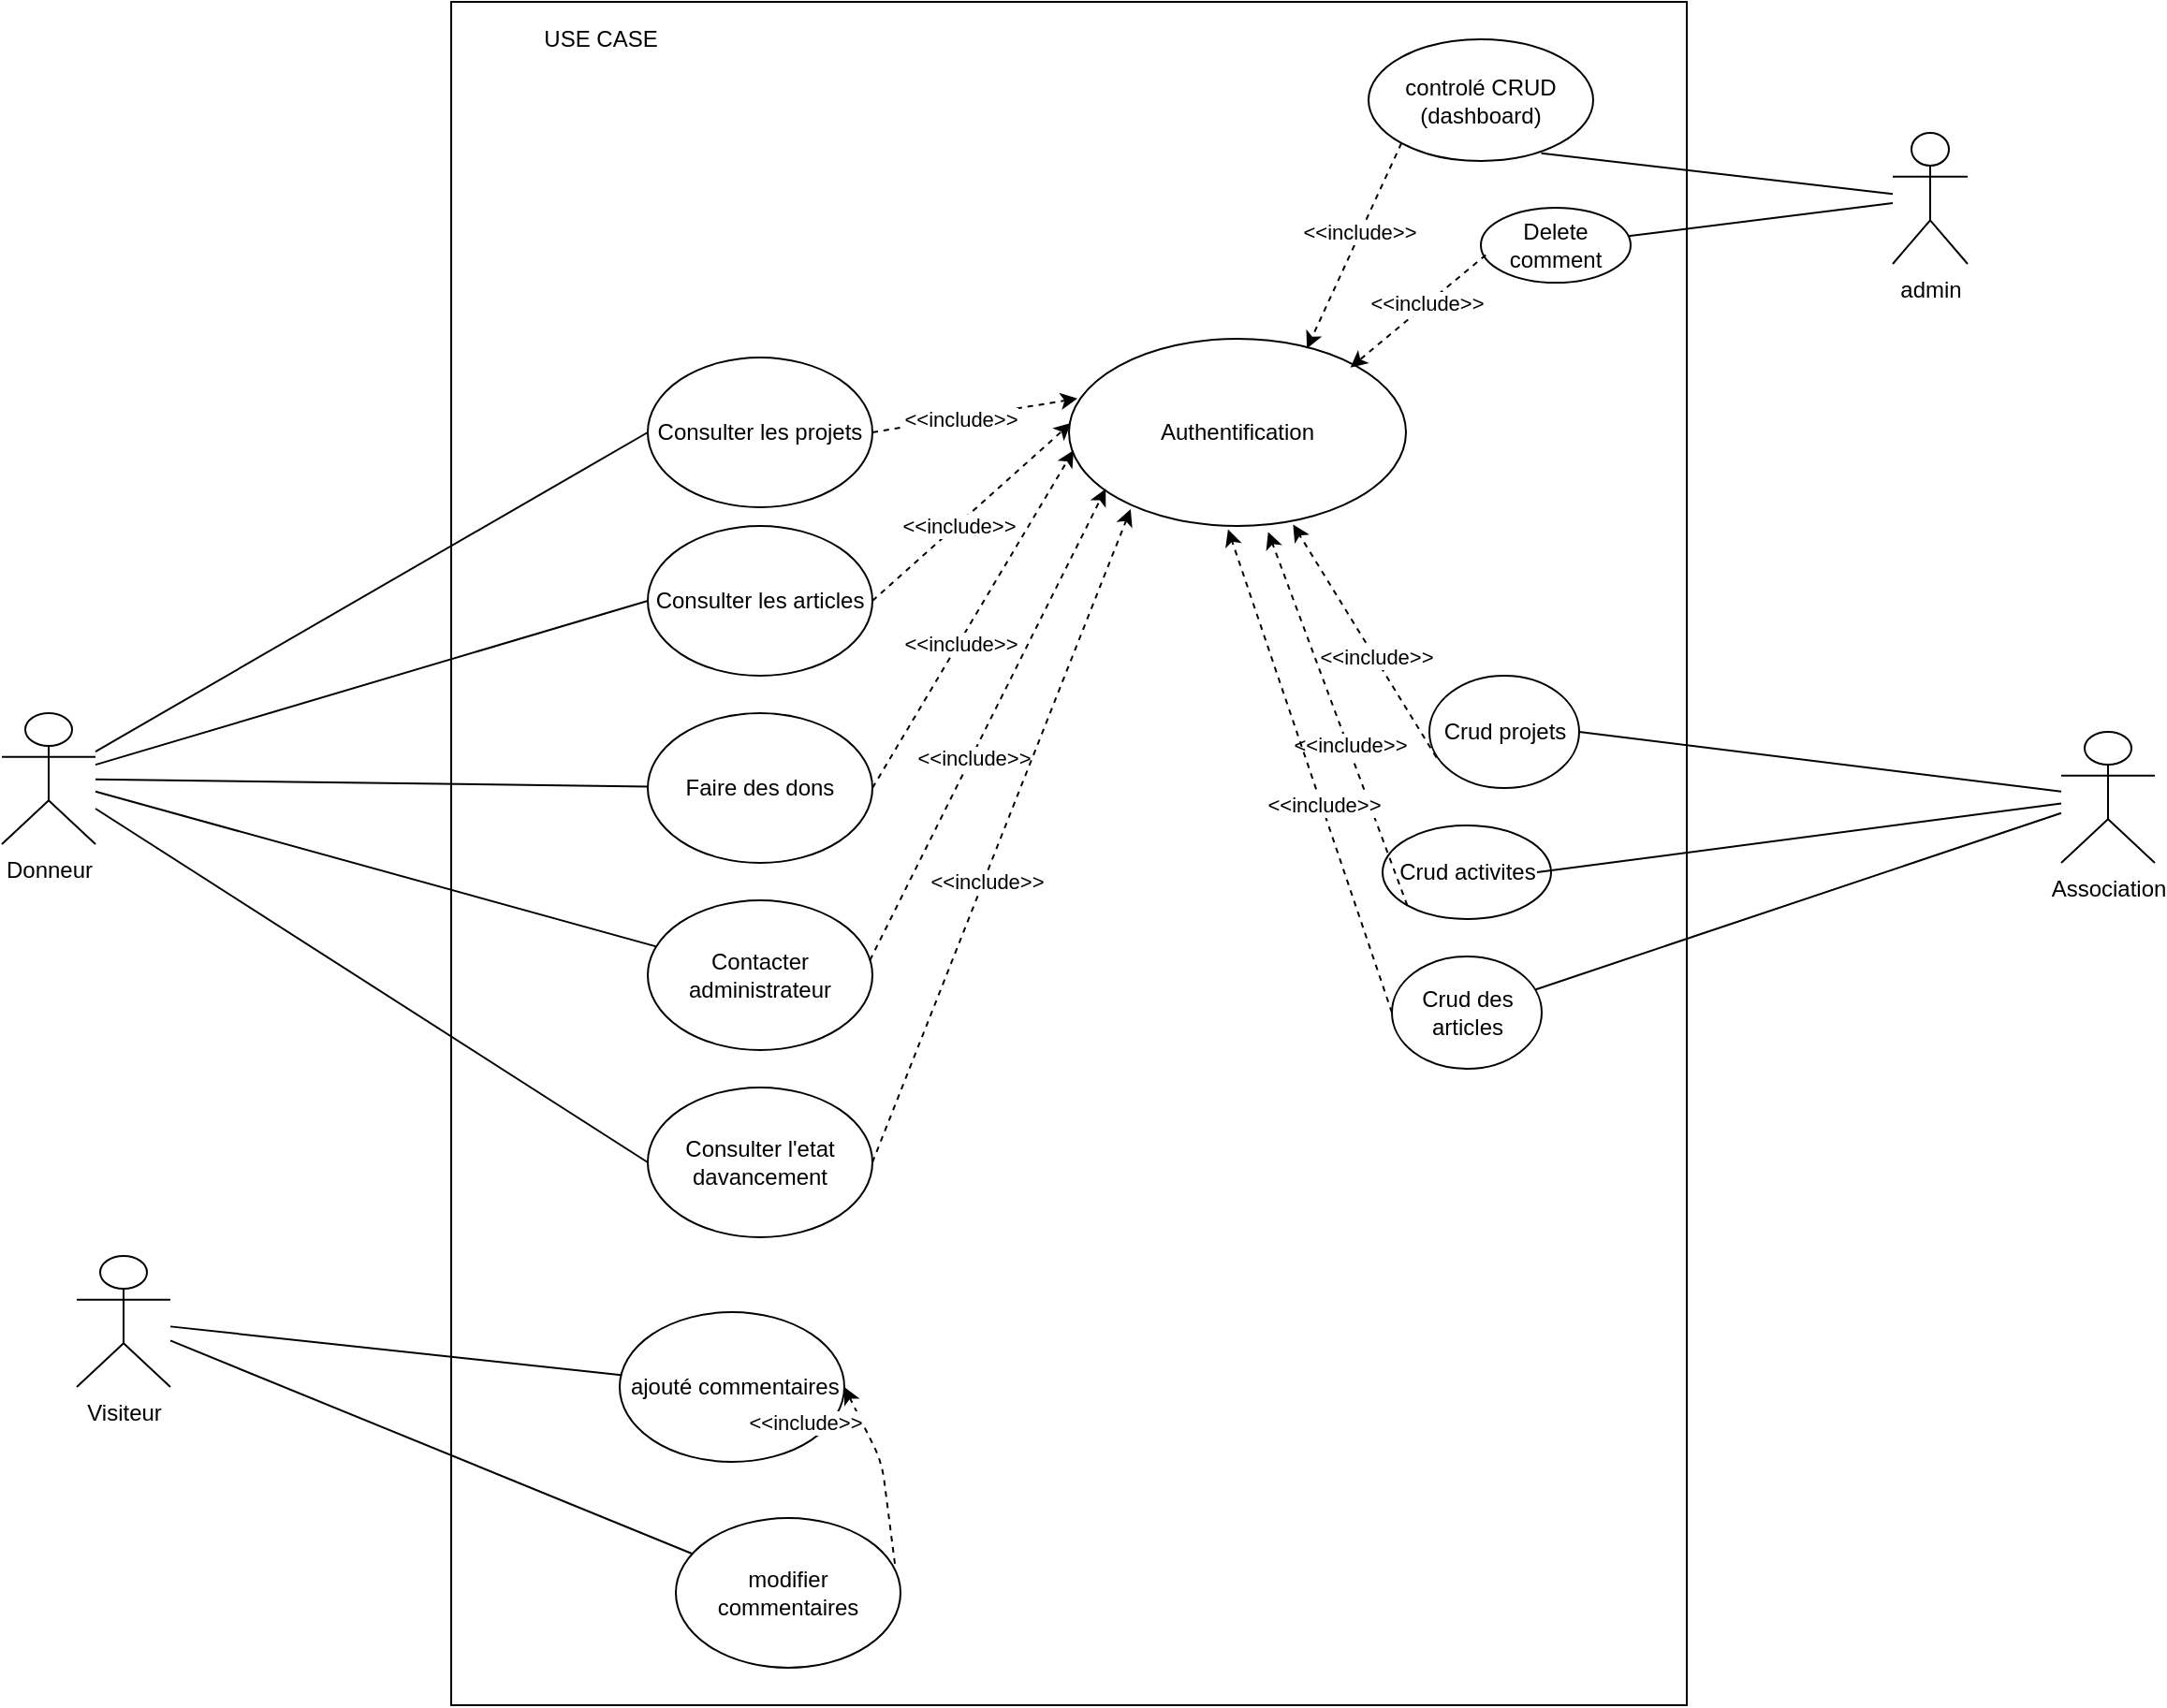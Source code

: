 <mxfile version="14.9.6" type="device" pages="3"><diagram id="qqgUTe7JlaLoX8PD2azR" name="diagramme de cas d'utilisation "><mxGraphModel dx="1463" dy="859" grid="1" gridSize="10" guides="1" tooltips="1" connect="1" arrows="1" fold="1" page="1" pageScale="1" pageWidth="850" pageHeight="1100" math="0" shadow="0"><root><mxCell id="0"/><mxCell id="1" parent="0"/><mxCell id="hHzgzZ4EwCJlGfMz9htA-2" value="Association" style="shape=umlActor;verticalLabelPosition=bottom;verticalAlign=top;html=1;outlineConnect=0;" parent="1" vertex="1"><mxGeometry x="1290" y="780" width="50" height="70" as="geometry"/></mxCell><mxCell id="hHzgzZ4EwCJlGfMz9htA-3" value="" style="whiteSpace=wrap;html=1;" parent="1" vertex="1"><mxGeometry x="430" y="390" width="660" height="910" as="geometry"/></mxCell><mxCell id="hHzgzZ4EwCJlGfMz9htA-6" value="Crud projets" style="ellipse;whiteSpace=wrap;html=1;" parent="1" vertex="1"><mxGeometry x="952.5" y="750" width="80" height="60" as="geometry"/></mxCell><mxCell id="hHzgzZ4EwCJlGfMz9htA-7" value="" style="endArrow=none;html=1;entryX=1;entryY=0.5;entryDx=0;entryDy=0;" parent="1" source="hHzgzZ4EwCJlGfMz9htA-2" target="hHzgzZ4EwCJlGfMz9htA-6" edge="1"><mxGeometry width="50" height="50" relative="1" as="geometry"><mxPoint x="-80" y="464.706" as="sourcePoint"/><mxPoint x="320" y="220" as="targetPoint"/></mxGeometry></mxCell><mxCell id="hHzgzZ4EwCJlGfMz9htA-8" value="Crud activites" style="ellipse;whiteSpace=wrap;html=1;" parent="1" vertex="1"><mxGeometry x="927.5" y="830" width="90" height="50" as="geometry"/></mxCell><mxCell id="hHzgzZ4EwCJlGfMz9htA-10" value="Crud des articles" style="ellipse;whiteSpace=wrap;html=1;" parent="1" vertex="1"><mxGeometry x="932.5" y="900" width="80" height="60" as="geometry"/></mxCell><mxCell id="hHzgzZ4EwCJlGfMz9htA-11" value="" style="endArrow=none;html=1;" parent="1" source="hHzgzZ4EwCJlGfMz9htA-2" edge="1"><mxGeometry width="50" height="50" relative="1" as="geometry"><mxPoint x="290" y="500" as="sourcePoint"/><mxPoint x="1010" y="855" as="targetPoint"/></mxGeometry></mxCell><mxCell id="hHzgzZ4EwCJlGfMz9htA-13" value="" style="endArrow=none;html=1;" parent="1" source="hHzgzZ4EwCJlGfMz9htA-2" target="hHzgzZ4EwCJlGfMz9htA-10" edge="1"><mxGeometry width="50" height="50" relative="1" as="geometry"><mxPoint x="290" y="500" as="sourcePoint"/><mxPoint x="340" y="450" as="targetPoint"/></mxGeometry></mxCell><mxCell id="hHzgzZ4EwCJlGfMz9htA-14" value="Donneur" style="shape=umlActor;verticalLabelPosition=bottom;verticalAlign=top;html=1;outlineConnect=0;" parent="1" vertex="1"><mxGeometry x="190" y="770" width="50" height="70" as="geometry"/></mxCell><mxCell id="hHzgzZ4EwCJlGfMz9htA-15" value="Consulter les projets" style="ellipse;whiteSpace=wrap;html=1;" parent="1" vertex="1"><mxGeometry x="535" y="580" width="120" height="80" as="geometry"/></mxCell><mxCell id="hHzgzZ4EwCJlGfMz9htA-16" value="Consulter les articles" style="ellipse;whiteSpace=wrap;html=1;" parent="1" vertex="1"><mxGeometry x="535" y="670" width="120" height="80" as="geometry"/></mxCell><mxCell id="hHzgzZ4EwCJlGfMz9htA-17" value="Faire des dons" style="ellipse;whiteSpace=wrap;html=1;" parent="1" vertex="1"><mxGeometry x="535" y="770" width="120" height="80" as="geometry"/></mxCell><mxCell id="hHzgzZ4EwCJlGfMz9htA-19" value="Contacter administrateur" style="ellipse;whiteSpace=wrap;html=1;" parent="1" vertex="1"><mxGeometry x="535" y="870" width="120" height="80" as="geometry"/></mxCell><mxCell id="hHzgzZ4EwCJlGfMz9htA-20" value="" style="endArrow=none;html=1;entryX=0;entryY=0.5;entryDx=0;entryDy=0;" parent="1" source="hHzgzZ4EwCJlGfMz9htA-14" target="hHzgzZ4EwCJlGfMz9htA-15" edge="1"><mxGeometry width="50" height="50" relative="1" as="geometry"><mxPoint x="250" y="800" as="sourcePoint"/><mxPoint x="300" y="750" as="targetPoint"/></mxGeometry></mxCell><mxCell id="hHzgzZ4EwCJlGfMz9htA-21" value="" style="endArrow=none;html=1;entryX=0;entryY=0.5;entryDx=0;entryDy=0;" parent="1" source="hHzgzZ4EwCJlGfMz9htA-14" target="hHzgzZ4EwCJlGfMz9htA-16" edge="1"><mxGeometry width="50" height="50" relative="1" as="geometry"><mxPoint x="250" y="800" as="sourcePoint"/><mxPoint x="300" y="750" as="targetPoint"/></mxGeometry></mxCell><mxCell id="hHzgzZ4EwCJlGfMz9htA-22" value="" style="endArrow=none;html=1;" parent="1" source="hHzgzZ4EwCJlGfMz9htA-14" target="hHzgzZ4EwCJlGfMz9htA-17" edge="1"><mxGeometry width="50" height="50" relative="1" as="geometry"><mxPoint x="250" y="800" as="sourcePoint"/><mxPoint x="300" y="750" as="targetPoint"/></mxGeometry></mxCell><mxCell id="hHzgzZ4EwCJlGfMz9htA-24" value="" style="endArrow=none;html=1;" parent="1" source="hHzgzZ4EwCJlGfMz9htA-14" target="hHzgzZ4EwCJlGfMz9htA-19" edge="1"><mxGeometry width="50" height="50" relative="1" as="geometry"><mxPoint x="250" y="800" as="sourcePoint"/><mxPoint x="300" y="750" as="targetPoint"/></mxGeometry></mxCell><mxCell id="hHzgzZ4EwCJlGfMz9htA-26" value="" style="endArrow=classic;html=1;targetPerimeterSpacing=0;strokeColor=#000000;dashed=1;entryX=0.665;entryY=0.992;entryDx=0;entryDy=0;exitX=0.048;exitY=0.729;exitDx=0;exitDy=0;exitPerimeter=0;entryPerimeter=0;" parent="1" source="hHzgzZ4EwCJlGfMz9htA-6" target="hHzgzZ4EwCJlGfMz9htA-32" edge="1"><mxGeometry width="50" height="50" relative="1" as="geometry"><mxPoint x="490" y="220" as="sourcePoint"/><mxPoint x="940" y="295" as="targetPoint"/><Array as="points"/></mxGeometry></mxCell><mxCell id="hHzgzZ4EwCJlGfMz9htA-27" value="&amp;lt;&amp;lt;include&amp;gt;&amp;gt;" style="edgeLabel;html=1;align=center;verticalAlign=middle;resizable=0;points=[];" parent="hHzgzZ4EwCJlGfMz9htA-26" vertex="1" connectable="0"><mxGeometry x="-0.14" y="-1" relative="1" as="geometry"><mxPoint as="offset"/></mxGeometry></mxCell><mxCell id="hHzgzZ4EwCJlGfMz9htA-28" value="" style="endArrow=classic;html=1;targetPerimeterSpacing=0;strokeColor=#000000;dashed=1;exitX=0;exitY=1;exitDx=0;exitDy=0;entryX=0.591;entryY=1.032;entryDx=0;entryDy=0;entryPerimeter=0;" parent="1" source="hHzgzZ4EwCJlGfMz9htA-8" target="hHzgzZ4EwCJlGfMz9htA-32" edge="1"><mxGeometry width="50" height="50" relative="1" as="geometry"><mxPoint x="450" y="230" as="sourcePoint"/><mxPoint x="880" y="700" as="targetPoint"/><Array as="points"/></mxGeometry></mxCell><mxCell id="hHzgzZ4EwCJlGfMz9htA-29" value="&amp;lt;&amp;lt;include&amp;gt;&amp;gt;" style="edgeLabel;html=1;align=center;verticalAlign=middle;resizable=0;points=[];" parent="hHzgzZ4EwCJlGfMz9htA-28" vertex="1" connectable="0"><mxGeometry x="-0.14" y="-1" relative="1" as="geometry"><mxPoint as="offset"/></mxGeometry></mxCell><mxCell id="hHzgzZ4EwCJlGfMz9htA-30" value="" style="endArrow=classic;html=1;targetPerimeterSpacing=0;strokeColor=#000000;dashed=1;exitX=0;exitY=0.5;exitDx=0;exitDy=0;entryX=0.472;entryY=1.018;entryDx=0;entryDy=0;entryPerimeter=0;" parent="1" source="hHzgzZ4EwCJlGfMz9htA-10" target="hHzgzZ4EwCJlGfMz9htA-32" edge="1"><mxGeometry width="50" height="50" relative="1" as="geometry"><mxPoint x="460" y="240" as="sourcePoint"/><mxPoint x="840" y="680" as="targetPoint"/></mxGeometry></mxCell><mxCell id="hHzgzZ4EwCJlGfMz9htA-31" value="&amp;lt;&amp;lt;include&amp;gt;&amp;gt;" style="edgeLabel;html=1;align=center;verticalAlign=middle;resizable=0;points=[];" parent="hHzgzZ4EwCJlGfMz9htA-30" vertex="1" connectable="0"><mxGeometry x="-0.14" y="-1" relative="1" as="geometry"><mxPoint as="offset"/></mxGeometry></mxCell><mxCell id="hHzgzZ4EwCJlGfMz9htA-32" value="Authentification" style="ellipse;whiteSpace=wrap;html=1;" parent="1" vertex="1"><mxGeometry x="760" y="570" width="180" height="100" as="geometry"/></mxCell><mxCell id="hHzgzZ4EwCJlGfMz9htA-33" value="" style="endArrow=classic;html=1;targetPerimeterSpacing=0;strokeColor=#000000;dashed=1;exitX=1;exitY=0.5;exitDx=0;exitDy=0;entryX=0.025;entryY=0.319;entryDx=0;entryDy=0;entryPerimeter=0;" parent="1" source="hHzgzZ4EwCJlGfMz9htA-15" target="hHzgzZ4EwCJlGfMz9htA-32" edge="1"><mxGeometry width="50" height="50" relative="1" as="geometry"><mxPoint x="450" y="620" as="sourcePoint"/><mxPoint x="870" y="710" as="targetPoint"/></mxGeometry></mxCell><mxCell id="hHzgzZ4EwCJlGfMz9htA-34" value="&amp;lt;&amp;lt;include&amp;gt;&amp;gt;" style="edgeLabel;html=1;align=center;verticalAlign=middle;resizable=0;points=[];" parent="hHzgzZ4EwCJlGfMz9htA-33" vertex="1" connectable="0"><mxGeometry x="-0.14" y="-1" relative="1" as="geometry"><mxPoint as="offset"/></mxGeometry></mxCell><mxCell id="hHzgzZ4EwCJlGfMz9htA-35" value="" style="endArrow=classic;html=1;targetPerimeterSpacing=0;strokeColor=#000000;dashed=1;exitX=1;exitY=0.5;exitDx=0;exitDy=0;entryX=0.006;entryY=0.45;entryDx=0;entryDy=0;entryPerimeter=0;" parent="1" source="hHzgzZ4EwCJlGfMz9htA-16" target="hHzgzZ4EwCJlGfMz9htA-32" edge="1"><mxGeometry width="50" height="50" relative="1" as="geometry"><mxPoint x="450.0" y="700" as="sourcePoint"/><mxPoint x="704.5" y="861.9" as="targetPoint"/></mxGeometry></mxCell><mxCell id="hHzgzZ4EwCJlGfMz9htA-36" value="&amp;lt;&amp;lt;include&amp;gt;&amp;gt;" style="edgeLabel;html=1;align=center;verticalAlign=middle;resizable=0;points=[];" parent="hHzgzZ4EwCJlGfMz9htA-35" vertex="1" connectable="0"><mxGeometry x="-0.14" y="-1" relative="1" as="geometry"><mxPoint as="offset"/></mxGeometry></mxCell><mxCell id="hHzgzZ4EwCJlGfMz9htA-37" value="" style="endArrow=classic;html=1;targetPerimeterSpacing=0;strokeColor=#000000;dashed=1;exitX=1;exitY=0.5;exitDx=0;exitDy=0;entryX=0.014;entryY=0.595;entryDx=0;entryDy=0;entryPerimeter=0;" parent="1" source="hHzgzZ4EwCJlGfMz9htA-17" target="hHzgzZ4EwCJlGfMz9htA-32" edge="1"><mxGeometry width="50" height="50" relative="1" as="geometry"><mxPoint x="450.0" y="720" as="sourcePoint"/><mxPoint x="701.08" y="805" as="targetPoint"/></mxGeometry></mxCell><mxCell id="hHzgzZ4EwCJlGfMz9htA-38" value="&amp;lt;&amp;lt;include&amp;gt;&amp;gt;" style="edgeLabel;html=1;align=center;verticalAlign=middle;resizable=0;points=[];" parent="hHzgzZ4EwCJlGfMz9htA-37" vertex="1" connectable="0"><mxGeometry x="-0.14" y="-1" relative="1" as="geometry"><mxPoint as="offset"/></mxGeometry></mxCell><mxCell id="hHzgzZ4EwCJlGfMz9htA-41" value="" style="endArrow=classic;html=1;targetPerimeterSpacing=0;strokeColor=#000000;dashed=1;exitX=0.989;exitY=0.4;exitDx=0;exitDy=0;entryX=0.109;entryY=0.801;entryDx=0;entryDy=0;entryPerimeter=0;exitPerimeter=0;" parent="1" source="hHzgzZ4EwCJlGfMz9htA-19" target="hHzgzZ4EwCJlGfMz9htA-32" edge="1"><mxGeometry width="50" height="50" relative="1" as="geometry"><mxPoint x="450.0" y="910" as="sourcePoint"/><mxPoint x="703.96" y="827.2" as="targetPoint"/></mxGeometry></mxCell><mxCell id="hHzgzZ4EwCJlGfMz9htA-42" value="&amp;lt;&amp;lt;include&amp;gt;&amp;gt;" style="edgeLabel;html=1;align=center;verticalAlign=middle;resizable=0;points=[];" parent="hHzgzZ4EwCJlGfMz9htA-41" vertex="1" connectable="0"><mxGeometry x="-0.14" y="-1" relative="1" as="geometry"><mxPoint as="offset"/></mxGeometry></mxCell><mxCell id="hHzgzZ4EwCJlGfMz9htA-47" value="Visiteur" style="shape=umlActor;verticalLabelPosition=bottom;verticalAlign=top;html=1;outlineConnect=0;" parent="1" vertex="1"><mxGeometry x="230" y="1060" width="50" height="70" as="geometry"/></mxCell><mxCell id="hHzgzZ4EwCJlGfMz9htA-49" value="modifier commentaires" style="ellipse;whiteSpace=wrap;html=1;" parent="1" vertex="1"><mxGeometry x="550" y="1200" width="120" height="80" as="geometry"/></mxCell><mxCell id="hHzgzZ4EwCJlGfMz9htA-52" value="" style="endArrow=none;html=1;" parent="1" source="hHzgzZ4EwCJlGfMz9htA-47" target="hHzgzZ4EwCJlGfMz9htA-49" edge="1"><mxGeometry width="50" height="50" relative="1" as="geometry"><mxPoint x="580" y="1020" as="sourcePoint"/><mxPoint x="630" y="970" as="targetPoint"/></mxGeometry></mxCell><mxCell id="hHzgzZ4EwCJlGfMz9htA-53" value="Consulter&amp;nbsp;l'etat davancement" style="ellipse;whiteSpace=wrap;html=1;" parent="1" vertex="1"><mxGeometry x="535" y="970" width="120" height="80" as="geometry"/></mxCell><mxCell id="hHzgzZ4EwCJlGfMz9htA-54" value="" style="endArrow=none;html=1;entryX=0;entryY=0.5;entryDx=0;entryDy=0;" parent="1" source="hHzgzZ4EwCJlGfMz9htA-14" target="hHzgzZ4EwCJlGfMz9htA-53" edge="1"><mxGeometry width="50" height="50" relative="1" as="geometry"><mxPoint x="550" y="1000" as="sourcePoint"/><mxPoint x="600" y="950" as="targetPoint"/></mxGeometry></mxCell><mxCell id="hHzgzZ4EwCJlGfMz9htA-55" value="" style="endArrow=classic;html=1;targetPerimeterSpacing=0;strokeColor=#000000;dashed=1;exitX=1;exitY=0.5;exitDx=0;exitDy=0;entryX=0.183;entryY=0.91;entryDx=0;entryDy=0;entryPerimeter=0;" parent="1" source="hHzgzZ4EwCJlGfMz9htA-53" target="hHzgzZ4EwCJlGfMz9htA-32" edge="1"><mxGeometry width="50" height="50" relative="1" as="geometry"><mxPoint x="448.68" y="992" as="sourcePoint"/><mxPoint x="719.62" y="840.1" as="targetPoint"/></mxGeometry></mxCell><mxCell id="hHzgzZ4EwCJlGfMz9htA-56" value="&amp;lt;&amp;lt;include&amp;gt;&amp;gt;" style="edgeLabel;html=1;align=center;verticalAlign=middle;resizable=0;points=[];" parent="hHzgzZ4EwCJlGfMz9htA-55" vertex="1" connectable="0"><mxGeometry x="-0.14" y="-1" relative="1" as="geometry"><mxPoint as="offset"/></mxGeometry></mxCell><mxCell id="DWomAvcG1hAjcGA6RgaB-5" value="&amp;nbsp;ajouté commentaires" style="ellipse;whiteSpace=wrap;html=1;" parent="1" vertex="1"><mxGeometry x="520" y="1090" width="120" height="80" as="geometry"/></mxCell><mxCell id="DWomAvcG1hAjcGA6RgaB-6" value="" style="endArrow=none;html=1;" parent="1" source="hHzgzZ4EwCJlGfMz9htA-47" target="DWomAvcG1hAjcGA6RgaB-5" edge="1"><mxGeometry width="50" height="50" relative="1" as="geometry"><mxPoint x="260" y="1220" as="sourcePoint"/><mxPoint x="410" y="1138.83" as="targetPoint"/></mxGeometry></mxCell><mxCell id="DWomAvcG1hAjcGA6RgaB-9" value="controlé CRUD (dashboard)" style="ellipse;whiteSpace=wrap;html=1;" parent="1" vertex="1"><mxGeometry x="920" y="410" width="120" height="65" as="geometry"/></mxCell><mxCell id="DWomAvcG1hAjcGA6RgaB-11" value="admin" style="shape=umlActor;verticalLabelPosition=bottom;verticalAlign=top;html=1;outlineConnect=0;" parent="1" vertex="1"><mxGeometry x="1200" y="460" width="40" height="70" as="geometry"/></mxCell><mxCell id="DWomAvcG1hAjcGA6RgaB-12" value="" style="endArrow=classic;html=1;targetPerimeterSpacing=0;strokeColor=#000000;dashed=1;exitX=0;exitY=1;exitDx=0;exitDy=0;entryX=0.706;entryY=0.052;entryDx=0;entryDy=0;entryPerimeter=0;" parent="1" source="DWomAvcG1hAjcGA6RgaB-9" target="hHzgzZ4EwCJlGfMz9htA-32" edge="1"><mxGeometry width="50" height="50" relative="1" as="geometry"><mxPoint x="665.0" y="630" as="sourcePoint"/><mxPoint x="774.5" y="611.9" as="targetPoint"/></mxGeometry></mxCell><mxCell id="DWomAvcG1hAjcGA6RgaB-13" value="&amp;lt;&amp;lt;include&amp;gt;&amp;gt;" style="edgeLabel;html=1;align=center;verticalAlign=middle;resizable=0;points=[];" parent="DWomAvcG1hAjcGA6RgaB-12" vertex="1" connectable="0"><mxGeometry x="-0.14" y="-1" relative="1" as="geometry"><mxPoint as="offset"/></mxGeometry></mxCell><mxCell id="DWomAvcG1hAjcGA6RgaB-14" value="" style="endArrow=none;html=1;entryX=0.769;entryY=0.936;entryDx=0;entryDy=0;entryPerimeter=0;" parent="1" source="DWomAvcG1hAjcGA6RgaB-11" target="DWomAvcG1hAjcGA6RgaB-9" edge="1"><mxGeometry width="50" height="50" relative="1" as="geometry"><mxPoint x="250" y="807.578" as="sourcePoint"/><mxPoint x="545.0" y="720" as="targetPoint"/></mxGeometry></mxCell><mxCell id="DWomAvcG1hAjcGA6RgaB-21" value="USE CASE" style="text;html=1;strokeColor=none;fillColor=none;align=center;verticalAlign=middle;whiteSpace=wrap;rounded=0;" parent="1" vertex="1"><mxGeometry x="430" y="390" width="160" height="40" as="geometry"/></mxCell><mxCell id="qdyqp5BJKuSJEp9_-BjZ-1" value="Delete comment" style="ellipse;whiteSpace=wrap;html=1;" parent="1" vertex="1"><mxGeometry x="980" y="500" width="80" height="40" as="geometry"/></mxCell><mxCell id="qdyqp5BJKuSJEp9_-BjZ-2" value="" style="endArrow=none;html=1;" parent="1" source="DWomAvcG1hAjcGA6RgaB-11" target="qdyqp5BJKuSJEp9_-BjZ-1" edge="1"><mxGeometry width="50" height="50" relative="1" as="geometry"><mxPoint x="1210" y="452.969" as="sourcePoint"/><mxPoint x="1022.28" y="480.84" as="targetPoint"/></mxGeometry></mxCell><mxCell id="qdyqp5BJKuSJEp9_-BjZ-3" value="" style="endArrow=classic;html=1;targetPerimeterSpacing=0;strokeColor=#000000;dashed=1;exitX=0.033;exitY=0.63;exitDx=0;exitDy=0;entryX=0.835;entryY=0.154;entryDx=0;entryDy=0;entryPerimeter=0;exitPerimeter=0;" parent="1" source="qdyqp5BJKuSJEp9_-BjZ-1" target="hHzgzZ4EwCJlGfMz9htA-32" edge="1"><mxGeometry width="50" height="50" relative="1" as="geometry"><mxPoint x="947.508" y="475.446" as="sourcePoint"/><mxPoint x="897.08" y="585.2" as="targetPoint"/></mxGeometry></mxCell><mxCell id="qdyqp5BJKuSJEp9_-BjZ-4" value="&amp;lt;&amp;lt;include&amp;gt;&amp;gt;" style="edgeLabel;html=1;align=center;verticalAlign=middle;resizable=0;points=[];" parent="qdyqp5BJKuSJEp9_-BjZ-3" vertex="1" connectable="0"><mxGeometry x="-0.14" y="-1" relative="1" as="geometry"><mxPoint as="offset"/></mxGeometry></mxCell><mxCell id="qdyqp5BJKuSJEp9_-BjZ-5" value="" style="endArrow=none;endFill=0;endSize=12;html=1;dashed=1;entryX=0.975;entryY=0.305;entryDx=0;entryDy=0;startArrow=classic;startFill=1;exitX=1;exitY=0.5;exitDx=0;exitDy=0;entryPerimeter=0;" parent="1" source="DWomAvcG1hAjcGA6RgaB-5" target="hHzgzZ4EwCJlGfMz9htA-49" edge="1"><mxGeometry width="160" relative="1" as="geometry"><mxPoint x="810" y="1405" as="sourcePoint"/><mxPoint x="690" y="1370" as="targetPoint"/><Array as="points"><mxPoint x="660" y="1170"/></Array></mxGeometry></mxCell><mxCell id="qdyqp5BJKuSJEp9_-BjZ-6" value="&amp;lt;&amp;lt;include&amp;gt;&amp;gt;" style="edgeLabel;html=1;align=center;verticalAlign=middle;resizable=0;points=[];" parent="qdyqp5BJKuSJEp9_-BjZ-5" vertex="1" connectable="0"><mxGeometry x="-0.165" relative="1" as="geometry"><mxPoint x="-40.19" y="-18.64" as="offset"/></mxGeometry></mxCell></root></mxGraphModel></diagram><diagram id="KMiorkOey5LyrPtNNENI" name="MCD"><mxGraphModel dx="890" dy="523" grid="1" gridSize="10" guides="1" tooltips="1" connect="1" arrows="1" fold="1" page="1" pageScale="1" pageWidth="827" pageHeight="1169" math="0" shadow="0"><root><mxCell id="vNnNOLng1tVyTjFObB2N-0"/><mxCell id="vNnNOLng1tVyTjFObB2N-1" parent="vNnNOLng1tVyTjFObB2N-0"/><mxCell id="_heFuwYT3WHwF_hYf9Rg-1" value="Association" style="swimlane;" vertex="1" parent="vNnNOLng1tVyTjFObB2N-1"><mxGeometry x="140" y="35" width="150" height="140" as="geometry"/></mxCell><mxCell id="_heFuwYT3WHwF_hYf9Rg-2" value="&lt;span style=&quot;text-align: left&quot;&gt;id_association&lt;br&gt;&amp;nbsp;name&lt;/span&gt;&lt;br style=&quot;padding: 0px ; margin: 0px ; text-align: left&quot;&gt;&lt;span style=&quot;text-align: left&quot;&gt;&amp;nbsp;email&lt;/span&gt;&lt;br style=&quot;padding: 0px ; margin: 0px ; text-align: left&quot;&gt;&lt;span style=&quot;text-align: left&quot;&gt;password&lt;/span&gt;&lt;br style=&quot;padding: 0px ; margin: 0px ; text-align: left&quot;&gt;&lt;span style=&quot;text-align: left&quot;&gt;&amp;nbsp;adress&lt;/span&gt;&lt;br style=&quot;padding: 0px ; margin: 0px ; text-align: left&quot;&gt;&lt;span style=&quot;text-align: left&quot;&gt;description&lt;br&gt;image&lt;br&gt;&lt;/span&gt;" style="text;html=1;align=center;verticalAlign=middle;resizable=0;points=[];autosize=1;strokeColor=none;" vertex="1" parent="_heFuwYT3WHwF_hYf9Rg-1"><mxGeometry x="25" y="30" width="90" height="100" as="geometry"/></mxCell><mxCell id="SFIVOqa-dXdpGWsLdexE-1" value="Projet" style="swimlane;" vertex="1" parent="vNnNOLng1tVyTjFObB2N-1"><mxGeometry x="341" y="230" width="150" height="140" as="geometry"/></mxCell><mxCell id="gPWOaN5w2VUXi8U7amyU-0" value="id_projet&#10; name&#10; description&#10;image&#10;budget&#10;" style="text;strokeColor=none;fillColor=none;align=left;verticalAlign=top;spacingLeft=4;spacingRight=4;overflow=hidden;rotatable=0;points=[[0,0.5],[1,0.5]];portConstraint=eastwest;" vertex="1" parent="SFIVOqa-dXdpGWsLdexE-1"><mxGeometry x="20" y="28.75" width="100" height="82.5" as="geometry"/></mxCell><mxCell id="SFIVOqa-dXdpGWsLdexE-3" value="Donneur" style="swimlane;startSize=30;" vertex="1" parent="vNnNOLng1tVyTjFObB2N-1"><mxGeometry x="444" width="130" height="130" as="geometry"/></mxCell><mxCell id="22yjKpxX3KPXKE1SFAn4-0" value="&lt;span style=&quot;text-align: left&quot;&gt;id_donneur&lt;br&gt;&amp;nbsp;name&lt;/span&gt;&lt;br style=&quot;padding: 0px ; margin: 0px ; text-align: left&quot;&gt;&lt;span style=&quot;text-align: left&quot;&gt;&amp;nbsp;email&lt;/span&gt;&lt;br style=&quot;padding: 0px ; margin: 0px ; text-align: left&quot;&gt;&lt;span style=&quot;text-align: left&quot;&gt;&amp;nbsp;password&lt;/span&gt;&lt;br style=&quot;padding: 0px ; margin: 0px ; text-align: left&quot;&gt;&lt;div style=&quot;text-align: left&quot;&gt;&lt;span&gt;&amp;nbsp; image&lt;/span&gt;&lt;/div&gt;" style="text;html=1;align=center;verticalAlign=middle;resizable=0;points=[];autosize=1;strokeColor=none;" vertex="1" parent="SFIVOqa-dXdpGWsLdexE-3"><mxGeometry x="11" y="40" width="80" height="70" as="geometry"/></mxCell><mxCell id="_JwyTpSJqtkLpo_Q9mIo-0" value="activité" style="swimlane;" vertex="1" parent="vNnNOLng1tVyTjFObB2N-1"><mxGeometry x="31" y="220" width="120" height="110" as="geometry"/></mxCell><mxCell id="OI1hmEtVZnGiORJfLwa7-0" value="id_activité&#10;name&#10;description&#10;image" style="text;strokeColor=none;fillColor=none;align=left;verticalAlign=top;spacingLeft=4;spacingRight=4;overflow=hidden;rotatable=0;points=[[0,0.5],[1,0.5]];portConstraint=eastwest;" vertex="1" parent="_JwyTpSJqtkLpo_Q9mIo-0"><mxGeometry x="20" y="33" width="80" height="74" as="geometry"/></mxCell><mxCell id="t0ItpgYUf2DKdf3bwG6B-0" value="article" style="swimlane;" vertex="1" parent="vNnNOLng1tVyTjFObB2N-1"><mxGeometry x="60" y="420" width="159" height="115" as="geometry"/></mxCell><mxCell id="t0ItpgYUf2DKdf3bwG6B-1" value="id_aeticle&#10;title&#10;content&#10;image" style="text;strokeColor=none;fillColor=none;align=left;verticalAlign=top;spacingLeft=4;spacingRight=4;overflow=hidden;rotatable=0;points=[[0,0.5],[1,0.5]];portConstraint=eastwest;" vertex="1" parent="t0ItpgYUf2DKdf3bwG6B-0"><mxGeometry x="9" y="25.5" width="121" height="64" as="geometry"/></mxCell><mxCell id="PVRh4meckS5O3D_EhfHn-0" value="category" style="swimlane;" vertex="1" parent="vNnNOLng1tVyTjFObB2N-1"><mxGeometry x="610" y="360" width="150" height="70" as="geometry"/></mxCell><mxCell id="PVRh4meckS5O3D_EhfHn-1" value="id_category&#10; name&#10;" style="text;strokeColor=none;fillColor=none;align=left;verticalAlign=top;spacingLeft=4;spacingRight=4;overflow=hidden;rotatable=0;points=[[0,0.5],[1,0.5]];portConstraint=eastwest;" vertex="1" parent="PVRh4meckS5O3D_EhfHn-0"><mxGeometry x="10" y="30" width="80" height="30" as="geometry"/></mxCell><mxCell id="b7YDmmYrFwcxz6pfNHJ1-0" value="Admin" style="swimlane;" vertex="1" parent="vNnNOLng1tVyTjFObB2N-1"><mxGeometry x="620" y="140" width="160" height="110" as="geometry"/></mxCell><mxCell id="b7YDmmYrFwcxz6pfNHJ1-1" value="id&#10; name&#10; email &#10;password" style="text;strokeColor=none;fillColor=none;align=left;verticalAlign=top;spacingLeft=4;spacingRight=4;overflow=hidden;rotatable=0;points=[[0,0.5],[1,0.5]];portConstraint=eastwest;" vertex="1" parent="b7YDmmYrFwcxz6pfNHJ1-0"><mxGeometry x="10" y="30" width="80" height="70" as="geometry"/></mxCell><mxCell id="vO8Z4d-gxunLMSaik_uX-0" value="internaute" style="swimlane;startSize=20;" vertex="1" parent="vNnNOLng1tVyTjFObB2N-1"><mxGeometry x="540" y="490" width="140" height="90" as="geometry"><mxRectangle x="400" y="470" width="80" height="23" as="alternateBounds"/></mxGeometry></mxCell><mxCell id="vO8Z4d-gxunLMSaik_uX-1" value="id_internaute&#10; name&#10;email" style="text;strokeColor=none;fillColor=none;align=left;verticalAlign=top;spacingLeft=4;spacingRight=4;overflow=hidden;rotatable=0;points=[[0,0.5],[1,0.5]];portConstraint=eastwest;" vertex="1" parent="vO8Z4d-gxunLMSaik_uX-0"><mxGeometry x="20" y="30.5" width="100" height="59.5" as="geometry"/></mxCell><mxCell id="HOpZ4CuWIPY7frnrTMQ--2" value="(1.1)" style="text;html=1;strokeColor=none;fillColor=none;align=center;verticalAlign=middle;whiteSpace=wrap;rounded=0;" vertex="1" parent="vNnNOLng1tVyTjFObB2N-1"><mxGeometry x="380" y="200" width="40" height="20" as="geometry"/></mxCell><mxCell id="HOpZ4CuWIPY7frnrTMQ--3" value="(1.N)" style="text;html=1;strokeColor=none;fillColor=none;align=center;verticalAlign=middle;whiteSpace=wrap;rounded=0;" vertex="1" parent="vNnNOLng1tVyTjFObB2N-1"><mxGeometry x="290" y="90" width="40" height="10" as="geometry"/></mxCell><mxCell id="rLX8WrBCEIsAVl8G_0xH-2" value="(1.N)" style="text;html=1;strokeColor=none;fillColor=none;align=center;verticalAlign=middle;whiteSpace=wrap;rounded=0;" vertex="1" parent="vNnNOLng1tVyTjFObB2N-1"><mxGeometry x="301" y="250" width="40" height="20" as="geometry"/></mxCell><mxCell id="rLX8WrBCEIsAVl8G_0xH-3" value="(1.1)" style="text;html=1;strokeColor=none;fillColor=none;align=center;verticalAlign=middle;whiteSpace=wrap;rounded=0;" vertex="1" parent="vNnNOLng1tVyTjFObB2N-1"><mxGeometry x="151" y="240" width="40" height="20" as="geometry"/></mxCell><mxCell id="rLX8WrBCEIsAVl8G_0xH-13" value="(1.N)" style="text;html=1;strokeColor=none;fillColor=none;align=center;verticalAlign=middle;whiteSpace=wrap;rounded=0;" vertex="1" parent="vNnNOLng1tVyTjFObB2N-1"><mxGeometry x="301" y="330" width="40" height="20" as="geometry"/></mxCell><mxCell id="rLX8WrBCEIsAVl8G_0xH-14" value="(1.1)" style="text;html=1;strokeColor=none;fillColor=none;align=center;verticalAlign=middle;whiteSpace=wrap;rounded=0;" vertex="1" parent="vNnNOLng1tVyTjFObB2N-1"><mxGeometry x="219" y="400" width="40" height="20" as="geometry"/></mxCell><mxCell id="rLX8WrBCEIsAVl8G_0xH-15" value="(1.1)" style="text;html=1;strokeColor=none;fillColor=none;align=center;verticalAlign=middle;whiteSpace=wrap;rounded=0;" vertex="1" parent="vNnNOLng1tVyTjFObB2N-1"><mxGeometry x="495" y="310" width="40" height="20" as="geometry"/></mxCell><mxCell id="rLX8WrBCEIsAVl8G_0xH-16" value="(1.N)" style="text;html=1;strokeColor=none;fillColor=none;align=center;verticalAlign=middle;whiteSpace=wrap;rounded=0;" vertex="1" parent="vNnNOLng1tVyTjFObB2N-1"><mxGeometry x="580" y="340" width="40" height="20" as="geometry"/></mxCell><mxCell id="rLX8WrBCEIsAVl8G_0xH-17" value="(0.N)" style="text;html=1;strokeColor=none;fillColor=none;align=center;verticalAlign=middle;whiteSpace=wrap;rounded=0;" vertex="1" parent="vNnNOLng1tVyTjFObB2N-1"><mxGeometry x="489" y="130" width="40" height="20" as="geometry"/></mxCell><mxCell id="rLX8WrBCEIsAVl8G_0xH-18" value="(0.N)" style="text;html=1;strokeColor=none;fillColor=none;align=center;verticalAlign=middle;whiteSpace=wrap;rounded=0;" vertex="1" parent="vNnNOLng1tVyTjFObB2N-1"><mxGeometry x="470" y="210" width="40" height="20" as="geometry"/></mxCell><mxCell id="zeHP268jvGyiHpQTfkAO-6" value="(1.N)" style="text;html=1;strokeColor=none;fillColor=none;align=center;verticalAlign=middle;whiteSpace=wrap;rounded=0;" vertex="1" parent="vNnNOLng1tVyTjFObB2N-1"><mxGeometry x="495" y="515" width="40" height="20" as="geometry"/></mxCell><mxCell id="zeHP268jvGyiHpQTfkAO-7" value="(1.N)" style="text;html=1;strokeColor=none;fillColor=none;align=center;verticalAlign=middle;whiteSpace=wrap;rounded=0;" vertex="1" parent="vNnNOLng1tVyTjFObB2N-1"><mxGeometry x="470" y="370" width="40" height="20" as="geometry"/></mxCell><mxCell id="m9iqY83-3kCsza1cueL1-0" value="" style="endArrow=none;html=1;exitX=0.81;exitY=0.015;exitDx=0;exitDy=0;exitPerimeter=0;entryX=0.75;entryY=1;entryDx=0;entryDy=0;" edge="1" parent="vNnNOLng1tVyTjFObB2N-1" source="SFIVOqa-dXdpGWsLdexE-1" target="SFIVOqa-dXdpGWsLdexE-3"><mxGeometry width="50" height="50" relative="1" as="geometry"><mxPoint x="390" y="340" as="sourcePoint"/><mxPoint x="470" y="130" as="targetPoint"/></mxGeometry></mxCell><mxCell id="m9iqY83-3kCsza1cueL1-1" value="Don" style="text;html=1;strokeColor=none;fillColor=none;align=center;verticalAlign=middle;whiteSpace=wrap;rounded=0;" vertex="1" parent="vNnNOLng1tVyTjFObB2N-1"><mxGeometry x="495" y="175" width="40" height="20" as="geometry"/></mxCell><mxCell id="m9iqY83-3kCsza1cueL1-3" value="" style="endArrow=none;html=1;entryX=0.336;entryY=0.015;entryDx=0;entryDy=0;entryPerimeter=0;exitX=1;exitY=0.5;exitDx=0;exitDy=0;" edge="1" parent="vNnNOLng1tVyTjFObB2N-1" source="_heFuwYT3WHwF_hYf9Rg-1" target="SFIVOqa-dXdpGWsLdexE-1"><mxGeometry width="50" height="50" relative="1" as="geometry"><mxPoint x="390" y="340" as="sourcePoint"/><mxPoint x="440" y="290" as="targetPoint"/></mxGeometry></mxCell><mxCell id="m9iqY83-3kCsza1cueL1-5" value="" style="endArrow=none;html=1;exitX=0.983;exitY=0.133;exitDx=0;exitDy=0;exitPerimeter=0;entryX=0.028;entryY=0.147;entryDx=0;entryDy=0;entryPerimeter=0;" edge="1" parent="vNnNOLng1tVyTjFObB2N-1" source="_JwyTpSJqtkLpo_Q9mIo-0" target="SFIVOqa-dXdpGWsLdexE-1"><mxGeometry width="50" height="50" relative="1" as="geometry"><mxPoint x="390" y="340" as="sourcePoint"/><mxPoint x="440" y="290" as="targetPoint"/></mxGeometry></mxCell><mxCell id="m9iqY83-3kCsza1cueL1-6" value="" style="endArrow=none;html=1;exitX=0;exitY=0.25;exitDx=0;exitDy=0;entryX=1;entryY=0.75;entryDx=0;entryDy=0;" edge="1" parent="vNnNOLng1tVyTjFObB2N-1" source="PVRh4meckS5O3D_EhfHn-0" target="SFIVOqa-dXdpGWsLdexE-1"><mxGeometry width="50" height="50" relative="1" as="geometry"><mxPoint x="158.96" y="244.63" as="sourcePoint"/><mxPoint x="355.2" y="260.58" as="targetPoint"/></mxGeometry></mxCell><mxCell id="m9iqY83-3kCsza1cueL1-7" value="" style="endArrow=none;html=1;entryX=0.75;entryY=1;entryDx=0;entryDy=0;exitX=0;exitY=0;exitDx=0;exitDy=0;" edge="1" parent="vNnNOLng1tVyTjFObB2N-1" source="vO8Z4d-gxunLMSaik_uX-0" target="SFIVOqa-dXdpGWsLdexE-1"><mxGeometry width="50" height="50" relative="1" as="geometry"><mxPoint x="200" y="290" as="sourcePoint"/><mxPoint x="365.2" y="270.58" as="targetPoint"/></mxGeometry></mxCell><mxCell id="m9iqY83-3kCsza1cueL1-8" value="" style="endArrow=none;html=1;exitX=0.888;exitY=-0.016;exitDx=0;exitDy=0;exitPerimeter=0;entryX=0;entryY=0.5;entryDx=0;entryDy=0;" edge="1" parent="vNnNOLng1tVyTjFObB2N-1" source="t0ItpgYUf2DKdf3bwG6B-0" target="SFIVOqa-dXdpGWsLdexE-1"><mxGeometry width="50" height="50" relative="1" as="geometry"><mxPoint x="178.96" y="264.63" as="sourcePoint"/><mxPoint x="375.2" y="280.58" as="targetPoint"/></mxGeometry></mxCell><mxCell id="m9iqY83-3kCsza1cueL1-9" value="Commentaire" style="text;html=1;strokeColor=none;fillColor=none;align=center;verticalAlign=middle;whiteSpace=wrap;rounded=0;" vertex="1" parent="vNnNOLng1tVyTjFObB2N-1"><mxGeometry x="455" y="430" width="40" height="20" as="geometry"/></mxCell><mxCell id="m9iqY83-3kCsza1cueL1-11" value="Ajouté" style="text;html=1;strokeColor=none;fillColor=none;align=center;verticalAlign=middle;whiteSpace=wrap;rounded=0;" vertex="1" parent="vNnNOLng1tVyTjFObB2N-1"><mxGeometry x="340" y="155" width="40" height="20" as="geometry"/></mxCell></root></mxGraphModel></diagram><diagram id="SviJReYtEf0jqb_N5_XB" name="MLD"><mxGraphModel dx="1024" dy="1770" grid="1" gridSize="10" guides="1" tooltips="1" connect="1" arrows="1" fold="1" page="1" pageScale="1" pageWidth="827" pageHeight="1169" math="0" shadow="0"><root><mxCell id="jrZtJVLm1ceKO8YNbBZW-0"/><mxCell id="jrZtJVLm1ceKO8YNbBZW-1" parent="jrZtJVLm1ceKO8YNbBZW-0"/><mxCell id="xmX9fvq1loFeQ655f0WF-0" value="Association" style="swimlane;" vertex="1" parent="jrZtJVLm1ceKO8YNbBZW-1"><mxGeometry x="120" y="30" width="150" height="140" as="geometry"/></mxCell><mxCell id="xmX9fvq1loFeQ655f0WF-1" value="&lt;span style=&quot;text-align: left&quot;&gt;id&lt;br&gt;&amp;nbsp;name&lt;/span&gt;&lt;br style=&quot;padding: 0px ; margin: 0px ; text-align: left&quot;&gt;&lt;span style=&quot;text-align: left&quot;&gt;&amp;nbsp;email&lt;/span&gt;&lt;br style=&quot;padding: 0px ; margin: 0px ; text-align: left&quot;&gt;&lt;span style=&quot;text-align: left&quot;&gt;password&lt;/span&gt;&lt;br style=&quot;padding: 0px ; margin: 0px ; text-align: left&quot;&gt;&lt;span style=&quot;text-align: left&quot;&gt;&amp;nbsp;adress&lt;/span&gt;&lt;br style=&quot;padding: 0px ; margin: 0px ; text-align: left&quot;&gt;&lt;span style=&quot;text-align: left&quot;&gt;description&lt;br&gt;image&lt;br&gt;&lt;/span&gt;" style="text;html=1;align=center;verticalAlign=middle;resizable=0;points=[];autosize=1;strokeColor=none;" vertex="1" parent="xmX9fvq1loFeQ655f0WF-0"><mxGeometry x="35" y="30" width="70" height="100" as="geometry"/></mxCell><mxCell id="xmX9fvq1loFeQ655f0WF-2" value="Projet" style="swimlane;" vertex="1" parent="jrZtJVLm1ceKO8YNbBZW-1"><mxGeometry x="340" y="230" width="150" height="160" as="geometry"/></mxCell><mxCell id="xmX9fvq1loFeQ655f0WF-3" value="id (PK)&#10; name&#10; description&#10;association_id (f_k)&#10;category_id (f_k)&#10;donneur_id (f_k)&#10;image&#10;budget" style="text;strokeColor=none;fillColor=none;align=left;verticalAlign=top;spacingLeft=4;spacingRight=4;overflow=hidden;rotatable=0;points=[[0,0.5],[1,0.5]];portConstraint=eastwest;" vertex="1" parent="xmX9fvq1loFeQ655f0WF-2"><mxGeometry x="25" y="33" width="125" height="127" as="geometry"/></mxCell><mxCell id="xmX9fvq1loFeQ655f0WF-4" value="Donneur" style="swimlane;startSize=30;" vertex="1" parent="jrZtJVLm1ceKO8YNbBZW-1"><mxGeometry x="570" y="-10" width="130" height="120" as="geometry"/></mxCell><mxCell id="xmX9fvq1loFeQ655f0WF-5" value="&lt;span style=&quot;text-align: left&quot;&gt;id&lt;br&gt;&amp;nbsp;name&lt;/span&gt;&lt;br style=&quot;padding: 0px ; margin: 0px ; text-align: left&quot;&gt;&lt;span style=&quot;text-align: left&quot;&gt;&amp;nbsp;email&lt;/span&gt;&lt;br style=&quot;padding: 0px ; margin: 0px ; text-align: left&quot;&gt;&lt;span style=&quot;text-align: left&quot;&gt;password&lt;/span&gt;&lt;br style=&quot;padding: 0px ; margin: 0px ; text-align: left&quot;&gt;&lt;div style=&quot;text-align: left&quot;&gt;&lt;span&gt;&amp;nbsp; image&lt;/span&gt;&lt;/div&gt;" style="text;html=1;align=center;verticalAlign=middle;resizable=0;points=[];autosize=1;strokeColor=none;" vertex="1" parent="xmX9fvq1loFeQ655f0WF-4"><mxGeometry x="9" y="35" width="70" height="70" as="geometry"/></mxCell><mxCell id="xmX9fvq1loFeQ655f0WF-6" value="activité" style="swimlane;" vertex="1" parent="jrZtJVLm1ceKO8YNbBZW-1"><mxGeometry x="31" y="220" width="129" height="130" as="geometry"/></mxCell><mxCell id="xmX9fvq1loFeQ655f0WF-7" value="id&#10;name&#10;description&#10;image&#10;project_id (f_k)" style="text;strokeColor=none;fillColor=none;align=left;verticalAlign=top;spacingLeft=4;spacingRight=4;overflow=hidden;rotatable=0;points=[[0,0.5],[1,0.5]];portConstraint=eastwest;" vertex="1" parent="xmX9fvq1loFeQ655f0WF-6"><mxGeometry x="20" y="33" width="100" height="87" as="geometry"/></mxCell><mxCell id="xmX9fvq1loFeQ655f0WF-8" value="article" style="swimlane;" vertex="1" parent="jrZtJVLm1ceKO8YNbBZW-1"><mxGeometry x="60" y="420" width="159" height="115" as="geometry"/></mxCell><mxCell id="xmX9fvq1loFeQ655f0WF-9" value="id&#10;title&#10;content&#10;project_id (f_k)&#10;image" style="text;strokeColor=none;fillColor=none;align=left;verticalAlign=top;spacingLeft=4;spacingRight=4;overflow=hidden;rotatable=0;points=[[0,0.5],[1,0.5]];portConstraint=eastwest;" vertex="1" parent="xmX9fvq1loFeQ655f0WF-8"><mxGeometry x="9" y="25.5" width="121" height="84.5" as="geometry"/></mxCell><mxCell id="xmX9fvq1loFeQ655f0WF-10" value="category" style="swimlane;" vertex="1" parent="jrZtJVLm1ceKO8YNbBZW-1"><mxGeometry x="610" y="350" width="150" height="80" as="geometry"/></mxCell><mxCell id="xmX9fvq1loFeQ655f0WF-11" value="id&#10; name" style="text;strokeColor=none;fillColor=none;align=left;verticalAlign=top;spacingLeft=4;spacingRight=4;overflow=hidden;rotatable=0;points=[[0,0.5],[1,0.5]];portConstraint=eastwest;" vertex="1" parent="xmX9fvq1loFeQ655f0WF-10"><mxGeometry x="10" y="30" width="80" height="30" as="geometry"/></mxCell><mxCell id="xmX9fvq1loFeQ655f0WF-12" value="id&#10; name&#10; email &#10;password" style="text;strokeColor=none;fillColor=none;align=left;verticalAlign=top;spacingLeft=4;spacingRight=4;overflow=hidden;rotatable=0;points=[[0,0.5],[1,0.5]];portConstraint=eastwest;" vertex="1" parent="jrZtJVLm1ceKO8YNbBZW-1"><mxGeometry x="630" y="170" width="80" height="70" as="geometry"/></mxCell><mxCell id="xmX9fvq1loFeQ655f0WF-13" value="internaute" style="swimlane;" vertex="1" parent="jrZtJVLm1ceKO8YNbBZW-1"><mxGeometry x="510" y="470" width="140" height="90" as="geometry"><mxRectangle x="400" y="470" width="80" height="23" as="alternateBounds"/></mxGeometry></mxCell><mxCell id="xmX9fvq1loFeQ655f0WF-14" value="id&#10; name&#10;email" style="text;strokeColor=none;fillColor=none;align=left;verticalAlign=top;spacingLeft=4;spacingRight=4;overflow=hidden;rotatable=0;points=[[0,0.5],[1,0.5]];portConstraint=eastwest;" vertex="1" parent="xmX9fvq1loFeQ655f0WF-13"><mxGeometry x="20" y="30.5" width="100" height="49.5" as="geometry"/></mxCell><mxCell id="V4BgTmcvcXWnrP_wQ32H-0" value="Admin" style="swimlane;" vertex="1" parent="jrZtJVLm1ceKO8YNbBZW-1"><mxGeometry x="620" y="180" width="160" height="110" as="geometry"/></mxCell><mxCell id="fDCvLxyFo8jEf3R0pjOu-0" value="" style="endArrow=classic;html=1;exitX=0;exitY=0.5;exitDx=0;exitDy=0;entryX=1.005;entryY=0.123;entryDx=0;entryDy=0;entryPerimeter=0;edgeStyle=orthogonalEdgeStyle;" edge="1" parent="jrZtJVLm1ceKO8YNbBZW-1" source="xmX9fvq1loFeQ655f0WF-2" target="xmX9fvq1loFeQ655f0WF-0"><mxGeometry width="50" height="50" relative="1" as="geometry"><mxPoint x="340" y="310" as="sourcePoint"/><mxPoint x="290" y="110" as="targetPoint"/></mxGeometry></mxCell><mxCell id="UIJlISzqGT9LZAVAxRF9-2" value="" style="endArrow=classic;html=1;edgeStyle=orthogonalEdgeStyle;entryX=0;entryY=0.25;entryDx=0;entryDy=0;exitX=1;exitY=0.5;exitDx=0;exitDy=0;" edge="1" parent="jrZtJVLm1ceKO8YNbBZW-1" source="xmX9fvq1loFeQ655f0WF-2" target="xmX9fvq1loFeQ655f0WF-10"><mxGeometry width="50" height="50" relative="1" as="geometry"><mxPoint x="490" y="300" as="sourcePoint"/><mxPoint x="580" y="70" as="targetPoint"/></mxGeometry></mxCell><mxCell id="UIJlISzqGT9LZAVAxRF9-3" value="" style="endArrow=classic;html=1;exitX=0.996;exitY=0.077;exitDx=0;exitDy=0;edgeStyle=orthogonalEdgeStyle;exitPerimeter=0;entryX=0.033;entryY=0.125;entryDx=0;entryDy=0;entryPerimeter=0;" edge="1" parent="jrZtJVLm1ceKO8YNbBZW-1" source="xmX9fvq1loFeQ655f0WF-8" target="xmX9fvq1loFeQ655f0WF-2"><mxGeometry width="50" height="50" relative="1" as="geometry"><mxPoint x="340" y="310" as="sourcePoint"/><mxPoint x="329" y="232" as="targetPoint"/><Array as="points"><mxPoint x="260" y="429"/><mxPoint x="260" y="240"/></Array></mxGeometry></mxCell><mxCell id="UIJlISzqGT9LZAVAxRF9-4" value="" style="endArrow=classic;html=1;exitX=1;exitY=0.5;exitDx=0;exitDy=0;entryX=0;entryY=0;entryDx=0;entryDy=0;edgeStyle=orthogonalEdgeStyle;" edge="1" parent="jrZtJVLm1ceKO8YNbBZW-1" source="xmX9fvq1loFeQ655f0WF-6" target="xmX9fvq1loFeQ655f0WF-2"><mxGeometry width="50" height="50" relative="1" as="geometry"><mxPoint x="349" y="310" as="sourcePoint"/><mxPoint x="280.75" y="57.22" as="targetPoint"/></mxGeometry></mxCell><mxCell id="xlAZj_hMUrN0cHELbaMh-1" value="Don" style="swimlane;" vertex="1" parent="jrZtJVLm1ceKO8YNbBZW-1"><mxGeometry x="390" width="120" height="123" as="geometry"/></mxCell><mxCell id="xlAZj_hMUrN0cHELbaMh-4" value="id&#10;donneur_id (f_k)&#10;project_id (f_k)&#10;amount" style="text;strokeColor=none;fillColor=none;align=left;verticalAlign=top;spacingLeft=4;spacingRight=4;overflow=hidden;rotatable=0;points=[[0,0.5],[1,0.5]];portConstraint=eastwest;" vertex="1" parent="xlAZj_hMUrN0cHELbaMh-1"><mxGeometry x="10" y="27" width="110" height="96" as="geometry"/></mxCell><mxCell id="xlAZj_hMUrN0cHELbaMh-6" value="" style="endArrow=classic;html=1;exitX=0;exitY=0.5;exitDx=0;exitDy=0;entryX=0.657;entryY=0.019;entryDx=0;entryDy=0;entryPerimeter=0;edgeStyle=orthogonalEdgeStyle;" edge="1" parent="jrZtJVLm1ceKO8YNbBZW-1" source="xlAZj_hMUrN0cHELbaMh-1" target="xmX9fvq1loFeQ655f0WF-2"><mxGeometry width="50" height="50" relative="1" as="geometry"><mxPoint x="349" y="310" as="sourcePoint"/><mxPoint x="280.75" y="57.22" as="targetPoint"/></mxGeometry></mxCell><mxCell id="xlAZj_hMUrN0cHELbaMh-7" value="" style="endArrow=classic;html=1;exitX=0.97;exitY=0.136;exitDx=0;exitDy=0;entryX=0;entryY=0.25;entryDx=0;entryDy=0;edgeStyle=orthogonalEdgeStyle;exitPerimeter=0;" edge="1" parent="jrZtJVLm1ceKO8YNbBZW-1" source="xlAZj_hMUrN0cHELbaMh-1" target="xmX9fvq1loFeQ655f0WF-4"><mxGeometry width="50" height="50" relative="1" as="geometry"><mxPoint x="359" y="320" as="sourcePoint"/><mxPoint x="290.75" y="67.22" as="targetPoint"/></mxGeometry></mxCell><mxCell id="xlAZj_hMUrN0cHELbaMh-13" style="edgeStyle=orthogonalEdgeStyle;rounded=0;orthogonalLoop=1;jettySize=auto;html=1;exitX=1;exitY=0.5;exitDx=0;exitDy=0;entryX=0;entryY=0.5;entryDx=0;entryDy=0;" edge="1" parent="jrZtJVLm1ceKO8YNbBZW-1" source="xlAZj_hMUrN0cHELbaMh-8" target="xmX9fvq1loFeQ655f0WF-13"><mxGeometry relative="1" as="geometry"/></mxCell><mxCell id="xlAZj_hMUrN0cHELbaMh-8" value="Commentaire" style="swimlane;" vertex="1" parent="jrZtJVLm1ceKO8YNbBZW-1"><mxGeometry x="314" y="450" width="116" height="100" as="geometry"/></mxCell><mxCell id="xlAZj_hMUrN0cHELbaMh-9" value="id&#10;projet_id (f_k)&#10;internaute_id (f_k)&#10;contenu" style="text;strokeColor=none;fillColor=none;align=left;verticalAlign=top;spacingLeft=4;spacingRight=4;overflow=hidden;rotatable=0;points=[[0,0.5],[1,0.5]];portConstraint=eastwest;" vertex="1" parent="xlAZj_hMUrN0cHELbaMh-8"><mxGeometry x="4" y="20.25" width="106" height="65" as="geometry"/></mxCell><mxCell id="xlAZj_hMUrN0cHELbaMh-12" value="" style="endArrow=classic;html=1;exitX=0.356;exitY=-0.046;exitDx=0;exitDy=0;exitPerimeter=0;entryX=0.949;entryY=0.106;entryDx=0;entryDy=0;entryPerimeter=0;edgeStyle=orthogonalEdgeStyle;" edge="1" parent="jrZtJVLm1ceKO8YNbBZW-1" source="xlAZj_hMUrN0cHELbaMh-8" target="xmX9fvq1loFeQ655f0WF-2"><mxGeometry width="50" height="50" relative="1" as="geometry"><mxPoint x="340" y="410" as="sourcePoint"/><mxPoint x="340" y="370" as="targetPoint"/><Array as="points"><mxPoint x="350" y="420"/><mxPoint x="510" y="420"/><mxPoint x="510" y="247"/></Array></mxGeometry></mxCell></root></mxGraphModel></diagram></mxfile>